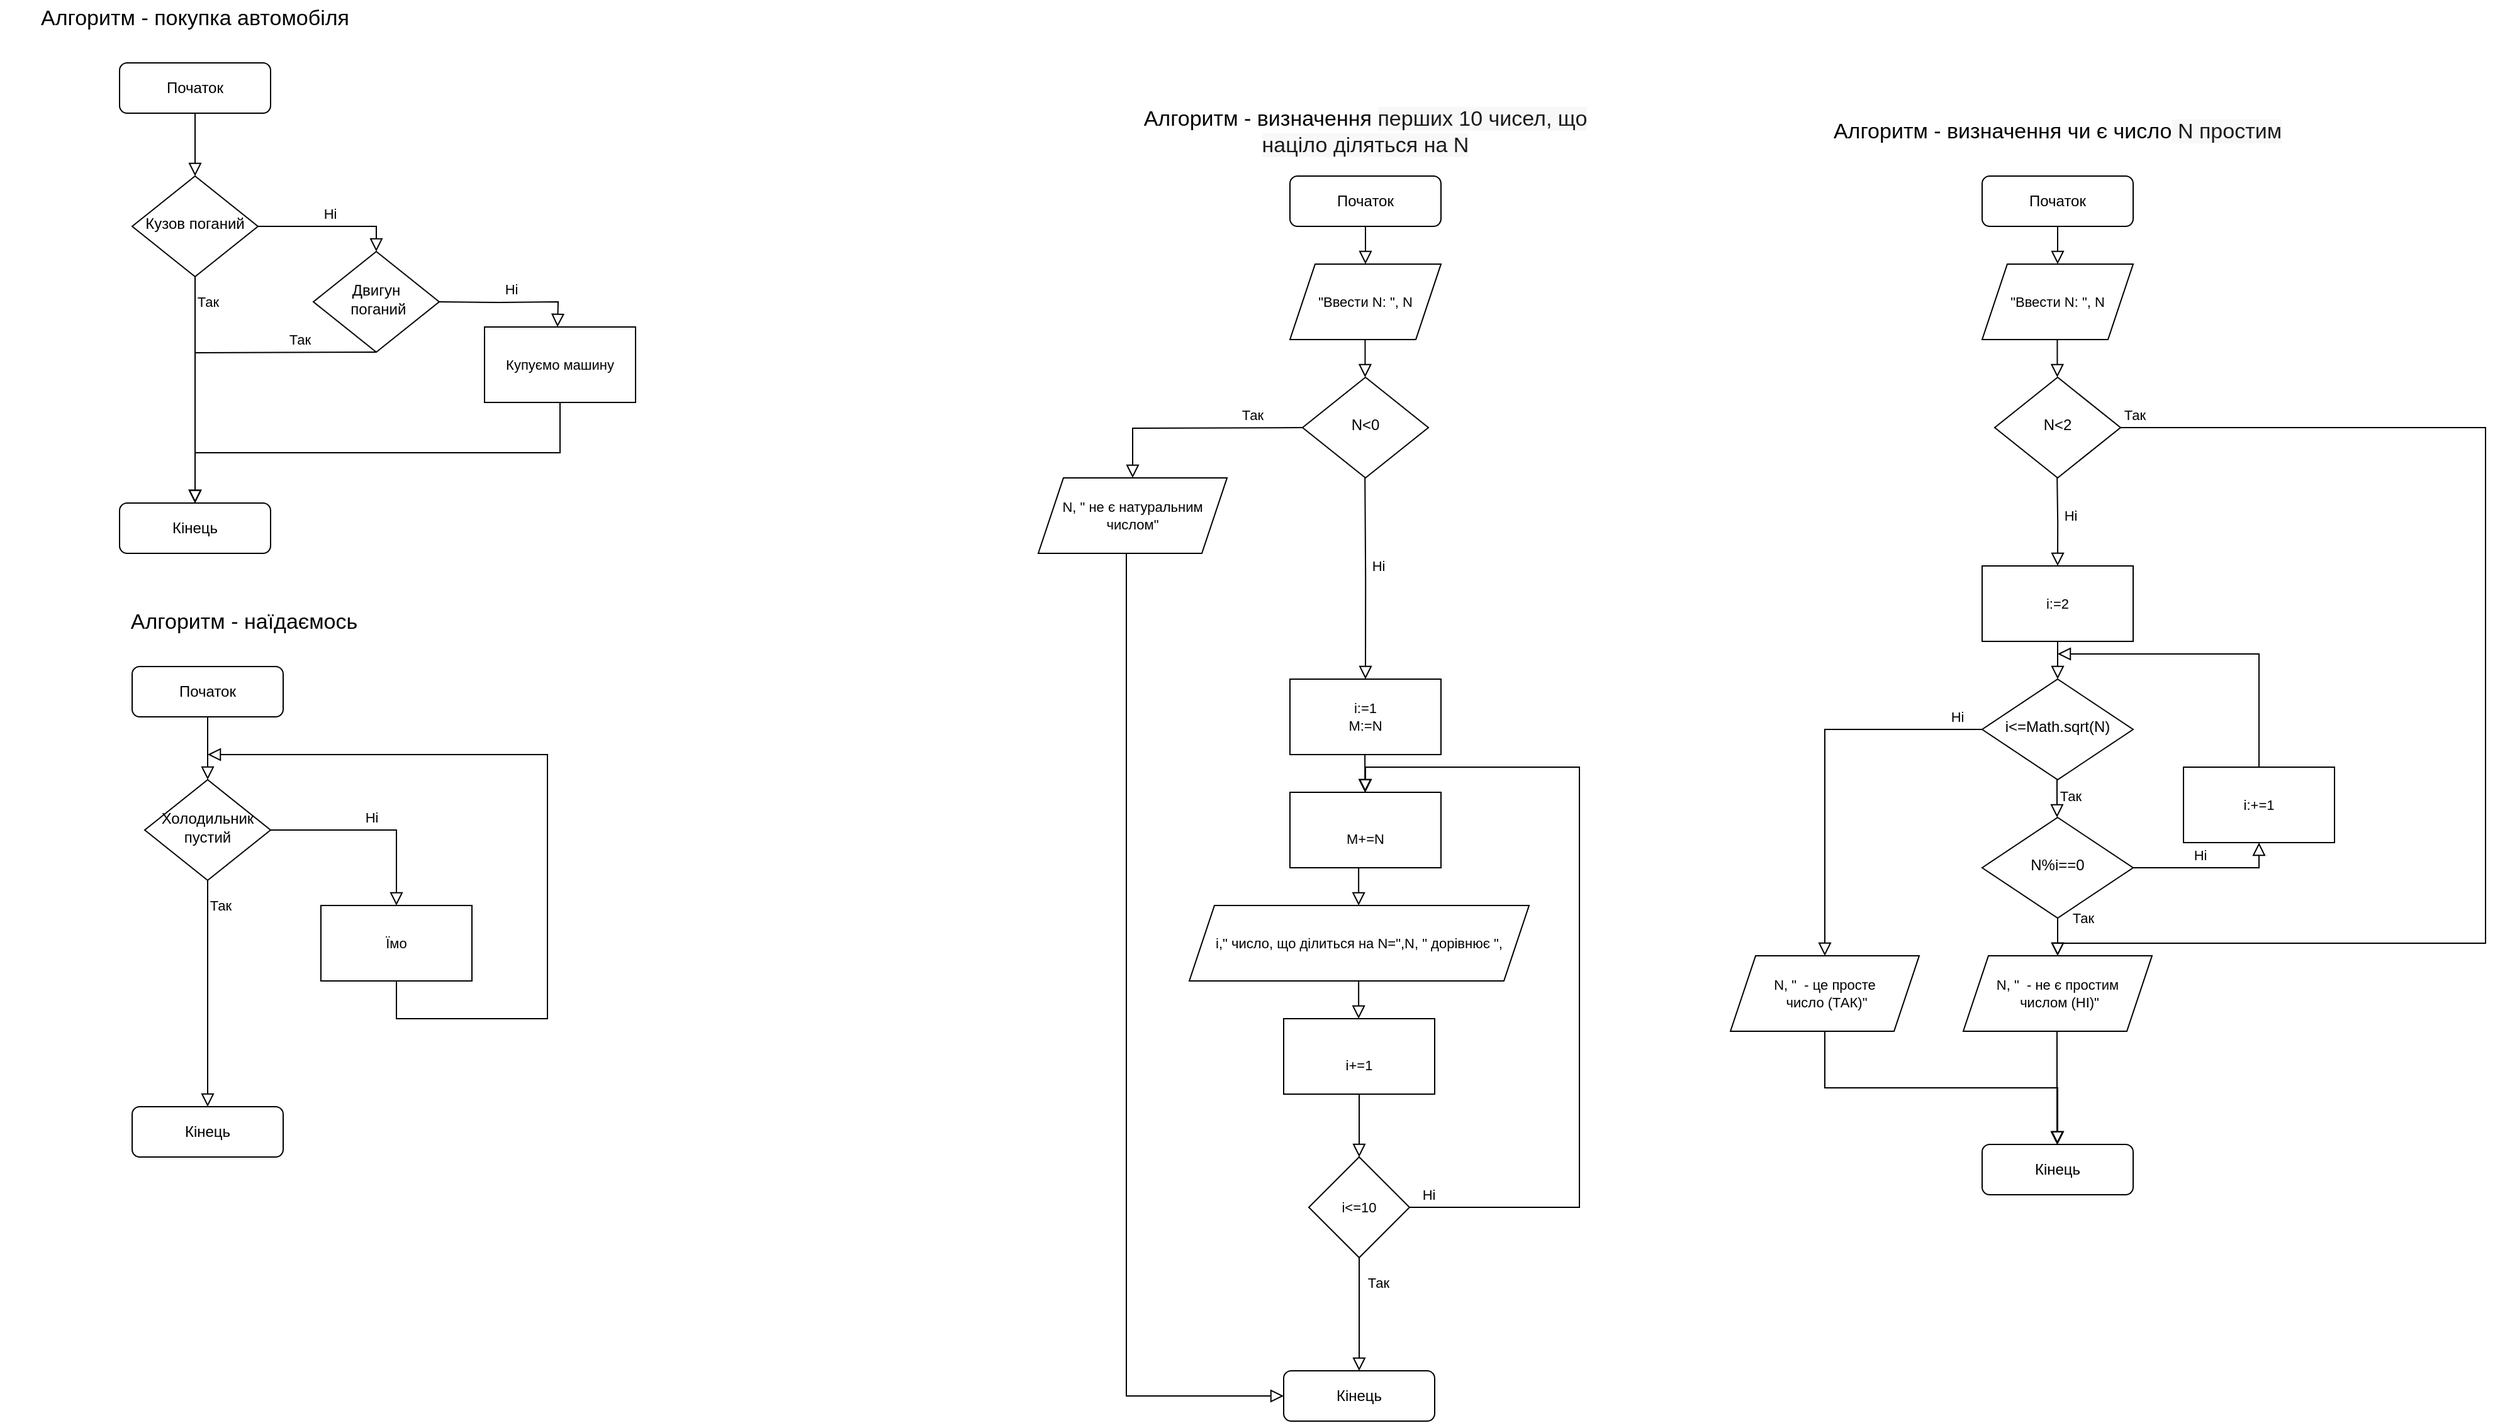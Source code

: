 <mxfile version="19.0.2" type="github">
  <diagram id="C5RBs43oDa-KdzZeNtuy" name="Page-1">
    <mxGraphModel dx="353" dy="425" grid="1" gridSize="10" guides="1" tooltips="1" connect="1" arrows="1" fold="1" page="1" pageScale="1" pageWidth="827" pageHeight="1169" math="0" shadow="0">
      <root>
        <mxCell id="WIyWlLk6GJQsqaUBKTNV-0" />
        <mxCell id="WIyWlLk6GJQsqaUBKTNV-1" parent="WIyWlLk6GJQsqaUBKTNV-0" />
        <mxCell id="WIyWlLk6GJQsqaUBKTNV-2" value="" style="rounded=0;html=1;jettySize=auto;orthogonalLoop=1;fontSize=11;endArrow=block;endFill=0;endSize=8;strokeWidth=1;shadow=0;labelBackgroundColor=none;edgeStyle=orthogonalEdgeStyle;" parent="WIyWlLk6GJQsqaUBKTNV-1" source="WIyWlLk6GJQsqaUBKTNV-3" target="WIyWlLk6GJQsqaUBKTNV-6" edge="1">
          <mxGeometry relative="1" as="geometry" />
        </mxCell>
        <mxCell id="WIyWlLk6GJQsqaUBKTNV-3" value="Початок" style="rounded=1;whiteSpace=wrap;html=1;fontSize=12;glass=0;strokeWidth=1;shadow=0;" parent="WIyWlLk6GJQsqaUBKTNV-1" vertex="1">
          <mxGeometry x="160" y="80" width="120" height="40" as="geometry" />
        </mxCell>
        <mxCell id="WIyWlLk6GJQsqaUBKTNV-4" value="Так" style="rounded=0;html=1;jettySize=auto;orthogonalLoop=1;fontSize=11;endArrow=block;endFill=0;endSize=8;strokeWidth=1;shadow=0;labelBackgroundColor=none;edgeStyle=orthogonalEdgeStyle;strokeColor=default;entryX=0.5;entryY=0;entryDx=0;entryDy=0;" parent="WIyWlLk6GJQsqaUBKTNV-1" source="WIyWlLk6GJQsqaUBKTNV-6" target="WIyWlLk6GJQsqaUBKTNV-11" edge="1">
          <mxGeometry x="-0.778" y="10" relative="1" as="geometry">
            <mxPoint as="offset" />
            <mxPoint x="220" y="290" as="targetPoint" />
          </mxGeometry>
        </mxCell>
        <mxCell id="WIyWlLk6GJQsqaUBKTNV-5" value="Ні" style="edgeStyle=orthogonalEdgeStyle;rounded=0;html=1;jettySize=auto;orthogonalLoop=1;fontSize=11;endArrow=block;endFill=0;endSize=8;strokeWidth=1;shadow=0;labelBackgroundColor=none;entryX=0.5;entryY=0;entryDx=0;entryDy=0;" parent="WIyWlLk6GJQsqaUBKTNV-1" source="WIyWlLk6GJQsqaUBKTNV-6" target="O3ez8ACmCF9AVov3qOMw-7" edge="1">
          <mxGeometry y="10" relative="1" as="geometry">
            <mxPoint as="offset" />
            <mxPoint x="320" y="210" as="targetPoint" />
          </mxGeometry>
        </mxCell>
        <mxCell id="WIyWlLk6GJQsqaUBKTNV-6" value="Кузов поганий" style="rhombus;whiteSpace=wrap;html=1;shadow=0;fontFamily=Helvetica;fontSize=12;align=center;strokeWidth=1;spacing=6;spacingTop=-4;" parent="WIyWlLk6GJQsqaUBKTNV-1" vertex="1">
          <mxGeometry x="170" y="170" width="100" height="80" as="geometry" />
        </mxCell>
        <mxCell id="WIyWlLk6GJQsqaUBKTNV-11" value="Кінець" style="rounded=1;whiteSpace=wrap;html=1;fontSize=12;glass=0;strokeWidth=1;shadow=0;" parent="WIyWlLk6GJQsqaUBKTNV-1" vertex="1">
          <mxGeometry x="160" y="430" width="120" height="40" as="geometry" />
        </mxCell>
        <mxCell id="O3ez8ACmCF9AVov3qOMw-2" value="Алгоритм - покупка автомобіля" style="text;html=1;strokeColor=none;fillColor=none;align=center;verticalAlign=middle;whiteSpace=wrap;rounded=0;fontSize=17;" vertex="1" parent="WIyWlLk6GJQsqaUBKTNV-1">
          <mxGeometry x="65" y="30" width="310" height="30" as="geometry" />
        </mxCell>
        <mxCell id="O3ez8ACmCF9AVov3qOMw-7" value="Двигун&lt;br&gt;&amp;nbsp;поганий" style="rhombus;whiteSpace=wrap;html=1;shadow=0;fontFamily=Helvetica;fontSize=12;align=center;strokeWidth=1;spacing=6;spacingTop=-4;" vertex="1" parent="WIyWlLk6GJQsqaUBKTNV-1">
          <mxGeometry x="314" y="230" width="100" height="80" as="geometry" />
        </mxCell>
        <mxCell id="O3ez8ACmCF9AVov3qOMw-9" value="Так" style="rounded=0;html=1;jettySize=auto;orthogonalLoop=1;fontSize=11;endArrow=block;endFill=0;endSize=8;strokeWidth=1;shadow=0;labelBackgroundColor=none;edgeStyle=orthogonalEdgeStyle;strokeColor=default;" edge="1" parent="WIyWlLk6GJQsqaUBKTNV-1" target="WIyWlLk6GJQsqaUBKTNV-11">
          <mxGeometry x="-0.533" y="-10" relative="1" as="geometry">
            <mxPoint x="1" as="offset" />
            <mxPoint x="363.5" y="310" as="sourcePoint" />
            <mxPoint x="220" y="310" as="targetPoint" />
          </mxGeometry>
        </mxCell>
        <mxCell id="O3ez8ACmCF9AVov3qOMw-10" value="Ні" style="edgeStyle=orthogonalEdgeStyle;rounded=0;html=1;jettySize=auto;orthogonalLoop=1;fontSize=11;endArrow=block;endFill=0;endSize=8;strokeWidth=1;shadow=0;labelBackgroundColor=none;entryX=0.5;entryY=0;entryDx=0;entryDy=0;" edge="1" parent="WIyWlLk6GJQsqaUBKTNV-1">
          <mxGeometry y="10" relative="1" as="geometry">
            <mxPoint as="offset" />
            <mxPoint x="414" y="270" as="sourcePoint" />
            <mxPoint x="508" y="290" as="targetPoint" />
          </mxGeometry>
        </mxCell>
        <mxCell id="O3ez8ACmCF9AVov3qOMw-12" value="Купуємо машину" style="rounded=0;whiteSpace=wrap;html=1;fontFamily=Helvetica;fontSize=11;" vertex="1" parent="WIyWlLk6GJQsqaUBKTNV-1">
          <mxGeometry x="450" y="290" width="120" height="60" as="geometry" />
        </mxCell>
        <mxCell id="O3ez8ACmCF9AVov3qOMw-14" value="" style="rounded=0;html=1;jettySize=auto;orthogonalLoop=1;fontSize=11;endArrow=block;endFill=0;endSize=8;strokeWidth=1;shadow=0;labelBackgroundColor=none;edgeStyle=orthogonalEdgeStyle;exitX=0.5;exitY=1;exitDx=0;exitDy=0;entryX=0.5;entryY=0;entryDx=0;entryDy=0;" edge="1" parent="WIyWlLk6GJQsqaUBKTNV-1" source="O3ez8ACmCF9AVov3qOMw-12" target="WIyWlLk6GJQsqaUBKTNV-11">
          <mxGeometry relative="1" as="geometry">
            <mxPoint x="569.5" y="380" as="sourcePoint" />
            <mxPoint x="280" y="400" as="targetPoint" />
          </mxGeometry>
        </mxCell>
        <mxCell id="O3ez8ACmCF9AVov3qOMw-16" value="Алгоритм - наїдаємось" style="text;html=1;strokeColor=none;fillColor=none;align=center;verticalAlign=middle;whiteSpace=wrap;rounded=0;fontSize=17;" vertex="1" parent="WIyWlLk6GJQsqaUBKTNV-1">
          <mxGeometry x="104" y="510" width="310" height="30" as="geometry" />
        </mxCell>
        <mxCell id="O3ez8ACmCF9AVov3qOMw-17" value="" style="rounded=0;html=1;jettySize=auto;orthogonalLoop=1;fontSize=11;endArrow=block;endFill=0;endSize=8;strokeWidth=1;shadow=0;labelBackgroundColor=none;edgeStyle=orthogonalEdgeStyle;" edge="1" parent="WIyWlLk6GJQsqaUBKTNV-1" source="O3ez8ACmCF9AVov3qOMw-18" target="O3ez8ACmCF9AVov3qOMw-21">
          <mxGeometry relative="1" as="geometry" />
        </mxCell>
        <mxCell id="O3ez8ACmCF9AVov3qOMw-18" value="Початок" style="rounded=1;whiteSpace=wrap;html=1;fontSize=12;glass=0;strokeWidth=1;shadow=0;" vertex="1" parent="WIyWlLk6GJQsqaUBKTNV-1">
          <mxGeometry x="170" y="560" width="120" height="40" as="geometry" />
        </mxCell>
        <mxCell id="O3ez8ACmCF9AVov3qOMw-19" value="Так" style="rounded=0;html=1;jettySize=auto;orthogonalLoop=1;fontSize=11;endArrow=block;endFill=0;endSize=8;strokeWidth=1;shadow=0;labelBackgroundColor=none;edgeStyle=orthogonalEdgeStyle;strokeColor=default;entryX=0.5;entryY=0;entryDx=0;entryDy=0;" edge="1" parent="WIyWlLk6GJQsqaUBKTNV-1" source="O3ez8ACmCF9AVov3qOMw-21" target="O3ez8ACmCF9AVov3qOMw-22">
          <mxGeometry x="-0.778" y="10" relative="1" as="geometry">
            <mxPoint as="offset" />
            <mxPoint x="230" y="770" as="targetPoint" />
          </mxGeometry>
        </mxCell>
        <mxCell id="O3ez8ACmCF9AVov3qOMw-20" value="Ні" style="edgeStyle=orthogonalEdgeStyle;rounded=0;html=1;jettySize=auto;orthogonalLoop=1;fontSize=11;endArrow=block;endFill=0;endSize=8;strokeWidth=1;shadow=0;labelBackgroundColor=none;entryX=0.5;entryY=0;entryDx=0;entryDy=0;" edge="1" parent="WIyWlLk6GJQsqaUBKTNV-1" source="O3ez8ACmCF9AVov3qOMw-21" target="O3ez8ACmCF9AVov3qOMw-26">
          <mxGeometry y="10" relative="1" as="geometry">
            <mxPoint as="offset" />
            <mxPoint x="374.0" y="710" as="targetPoint" />
          </mxGeometry>
        </mxCell>
        <mxCell id="O3ez8ACmCF9AVov3qOMw-21" value="Холодильник пустий" style="rhombus;whiteSpace=wrap;html=1;shadow=0;fontFamily=Helvetica;fontSize=12;align=center;strokeWidth=1;spacing=6;spacingTop=-4;" vertex="1" parent="WIyWlLk6GJQsqaUBKTNV-1">
          <mxGeometry x="180" y="650" width="100" height="80" as="geometry" />
        </mxCell>
        <mxCell id="O3ez8ACmCF9AVov3qOMw-22" value="Кінець" style="rounded=1;whiteSpace=wrap;html=1;fontSize=12;glass=0;strokeWidth=1;shadow=0;" vertex="1" parent="WIyWlLk6GJQsqaUBKTNV-1">
          <mxGeometry x="170" y="910" width="120" height="40" as="geometry" />
        </mxCell>
        <mxCell id="O3ez8ACmCF9AVov3qOMw-26" value="Їмо" style="rounded=0;whiteSpace=wrap;html=1;fontFamily=Helvetica;fontSize=11;" vertex="1" parent="WIyWlLk6GJQsqaUBKTNV-1">
          <mxGeometry x="320" y="750" width="120" height="60" as="geometry" />
        </mxCell>
        <mxCell id="O3ez8ACmCF9AVov3qOMw-28" value="" style="rounded=0;html=1;jettySize=auto;orthogonalLoop=1;fontSize=11;endArrow=block;endFill=0;endSize=8;strokeWidth=1;shadow=0;labelBackgroundColor=none;edgeStyle=orthogonalEdgeStyle;exitX=0.5;exitY=1;exitDx=0;exitDy=0;" edge="1" parent="WIyWlLk6GJQsqaUBKTNV-1" source="O3ez8ACmCF9AVov3qOMw-26">
          <mxGeometry relative="1" as="geometry">
            <mxPoint x="379.29" y="820" as="sourcePoint" />
            <mxPoint x="230" y="630" as="targetPoint" />
            <Array as="points">
              <mxPoint x="380" y="840" />
              <mxPoint x="500" y="840" />
              <mxPoint x="500" y="630" />
            </Array>
          </mxGeometry>
        </mxCell>
        <mxCell id="O3ez8ACmCF9AVov3qOMw-30" value="Початок" style="rounded=1;whiteSpace=wrap;html=1;fontSize=12;glass=0;strokeWidth=1;shadow=0;" vertex="1" parent="WIyWlLk6GJQsqaUBKTNV-1">
          <mxGeometry x="1090" y="170" width="120" height="40" as="geometry" />
        </mxCell>
        <mxCell id="O3ez8ACmCF9AVov3qOMw-31" value="Алгоритм - визначення&amp;nbsp;&lt;span style=&quot;color: rgb(29, 28, 29); font-size: 17px; font-variant-ligatures: common-ligatures; text-align: left; background-color: rgb(248, 248, 248);&quot;&gt;перших 10 чисел, що націло діляться на N&lt;/span&gt;" style="text;html=1;strokeColor=none;fillColor=none;align=center;verticalAlign=middle;whiteSpace=wrap;rounded=0;fontSize=17;fontFamily=Helvetica;" vertex="1" parent="WIyWlLk6GJQsqaUBKTNV-1">
          <mxGeometry x="950" y="120" width="400" height="30" as="geometry" />
        </mxCell>
        <mxCell id="O3ez8ACmCF9AVov3qOMw-32" value="&quot;Ввести N: &quot;, N" style="shape=parallelogram;perimeter=parallelogramPerimeter;whiteSpace=wrap;html=1;fixedSize=1;fontFamily=Helvetica;fontSize=11;" vertex="1" parent="WIyWlLk6GJQsqaUBKTNV-1">
          <mxGeometry x="1090" y="240" width="120" height="60" as="geometry" />
        </mxCell>
        <mxCell id="O3ez8ACmCF9AVov3qOMw-33" value="N&amp;lt;0" style="rhombus;whiteSpace=wrap;html=1;shadow=0;fontFamily=Helvetica;fontSize=12;align=center;strokeWidth=1;spacing=6;spacingTop=-4;" vertex="1" parent="WIyWlLk6GJQsqaUBKTNV-1">
          <mxGeometry x="1100" y="330" width="100" height="80" as="geometry" />
        </mxCell>
        <mxCell id="O3ez8ACmCF9AVov3qOMw-34" value="Так" style="rounded=0;html=1;jettySize=auto;orthogonalLoop=1;fontSize=11;endArrow=block;endFill=0;endSize=8;strokeWidth=1;shadow=0;labelBackgroundColor=none;edgeStyle=orthogonalEdgeStyle;strokeColor=default;entryX=0.5;entryY=0;entryDx=0;entryDy=0;" edge="1" parent="WIyWlLk6GJQsqaUBKTNV-1" target="O3ez8ACmCF9AVov3qOMw-35">
          <mxGeometry x="-0.533" y="-10" relative="1" as="geometry">
            <mxPoint x="1" as="offset" />
            <mxPoint x="1100" y="370" as="sourcePoint" />
            <mxPoint x="957" y="490" as="targetPoint" />
          </mxGeometry>
        </mxCell>
        <mxCell id="O3ez8ACmCF9AVov3qOMw-35" value="N, &quot; не є натуральним числом&quot;" style="shape=parallelogram;perimeter=parallelogramPerimeter;whiteSpace=wrap;html=1;fixedSize=1;fontFamily=Helvetica;fontSize=11;" vertex="1" parent="WIyWlLk6GJQsqaUBKTNV-1">
          <mxGeometry x="890" y="410" width="150" height="60" as="geometry" />
        </mxCell>
        <mxCell id="O3ez8ACmCF9AVov3qOMw-43" value="" style="rounded=0;html=1;jettySize=auto;orthogonalLoop=1;fontSize=11;endArrow=block;endFill=0;endSize=8;strokeWidth=1;shadow=0;labelBackgroundColor=none;edgeStyle=orthogonalEdgeStyle;exitX=0.5;exitY=1;exitDx=0;exitDy=0;" edge="1" parent="WIyWlLk6GJQsqaUBKTNV-1" source="O3ez8ACmCF9AVov3qOMw-30" target="O3ez8ACmCF9AVov3qOMw-32">
          <mxGeometry relative="1" as="geometry">
            <mxPoint x="1149.72" y="220" as="sourcePoint" />
            <mxPoint x="1149.72" y="270" as="targetPoint" />
            <Array as="points" />
          </mxGeometry>
        </mxCell>
        <mxCell id="O3ez8ACmCF9AVov3qOMw-44" value="" style="rounded=0;html=1;jettySize=auto;orthogonalLoop=1;fontSize=11;endArrow=block;endFill=0;endSize=8;strokeWidth=1;shadow=0;labelBackgroundColor=none;edgeStyle=orthogonalEdgeStyle;exitX=0.5;exitY=1;exitDx=0;exitDy=0;" edge="1" parent="WIyWlLk6GJQsqaUBKTNV-1">
          <mxGeometry relative="1" as="geometry">
            <mxPoint x="1149.72" y="300" as="sourcePoint" />
            <mxPoint x="1149.72" y="330" as="targetPoint" />
            <Array as="points" />
          </mxGeometry>
        </mxCell>
        <mxCell id="O3ez8ACmCF9AVov3qOMw-45" value="Ні" style="edgeStyle=orthogonalEdgeStyle;rounded=0;html=1;jettySize=auto;orthogonalLoop=1;fontSize=11;endArrow=block;endFill=0;endSize=8;strokeWidth=1;shadow=0;labelBackgroundColor=none;entryX=0.5;entryY=0;entryDx=0;entryDy=0;" edge="1" parent="WIyWlLk6GJQsqaUBKTNV-1" target="O3ez8ACmCF9AVov3qOMw-46">
          <mxGeometry x="-0.127" y="10" relative="1" as="geometry">
            <mxPoint as="offset" />
            <mxPoint x="1149.6" y="410" as="sourcePoint" />
            <mxPoint x="1149.62" y="572.933" as="targetPoint" />
          </mxGeometry>
        </mxCell>
        <mxCell id="O3ez8ACmCF9AVov3qOMw-46" value="i:=1&lt;br&gt;M:=N" style="rounded=0;whiteSpace=wrap;html=1;fontFamily=Helvetica;fontSize=11;" vertex="1" parent="WIyWlLk6GJQsqaUBKTNV-1">
          <mxGeometry x="1090" y="570" width="120" height="60" as="geometry" />
        </mxCell>
        <mxCell id="O3ez8ACmCF9AVov3qOMw-47" value="i&amp;lt;=10" style="rhombus;whiteSpace=wrap;html=1;fontFamily=Helvetica;fontSize=11;" vertex="1" parent="WIyWlLk6GJQsqaUBKTNV-1">
          <mxGeometry x="1105" y="950" width="80" height="80" as="geometry" />
        </mxCell>
        <mxCell id="O3ez8ACmCF9AVov3qOMw-48" value="&lt;br&gt;M+=N" style="rounded=0;whiteSpace=wrap;html=1;fontFamily=Helvetica;fontSize=11;" vertex="1" parent="WIyWlLk6GJQsqaUBKTNV-1">
          <mxGeometry x="1090" y="660" width="120" height="60" as="geometry" />
        </mxCell>
        <mxCell id="O3ez8ACmCF9AVov3qOMw-49" value="i,&quot; число, що ділиться на N=&quot;,N, &quot; дорівнює &quot;," style="shape=parallelogram;perimeter=parallelogramPerimeter;whiteSpace=wrap;html=1;fixedSize=1;fontFamily=Helvetica;fontSize=11;" vertex="1" parent="WIyWlLk6GJQsqaUBKTNV-1">
          <mxGeometry x="1010" y="750" width="270" height="60" as="geometry" />
        </mxCell>
        <mxCell id="O3ez8ACmCF9AVov3qOMw-51" value="&lt;br&gt;i+=1" style="rounded=0;whiteSpace=wrap;html=1;fontFamily=Helvetica;fontSize=11;" vertex="1" parent="WIyWlLk6GJQsqaUBKTNV-1">
          <mxGeometry x="1085" y="840" width="120" height="60" as="geometry" />
        </mxCell>
        <mxCell id="O3ez8ACmCF9AVov3qOMw-53" value="Так" style="edgeStyle=orthogonalEdgeStyle;rounded=0;html=1;jettySize=auto;orthogonalLoop=1;fontSize=11;endArrow=block;endFill=0;endSize=8;strokeWidth=1;shadow=0;labelBackgroundColor=none;exitX=0.5;exitY=1;exitDx=0;exitDy=0;" edge="1" parent="WIyWlLk6GJQsqaUBKTNV-1" source="O3ez8ACmCF9AVov3qOMw-47">
          <mxGeometry x="-0.556" y="15" relative="1" as="geometry">
            <mxPoint as="offset" />
            <mxPoint x="1079.97" y="970" as="sourcePoint" />
            <mxPoint x="1145" y="1120" as="targetPoint" />
            <Array as="points">
              <mxPoint x="1145" y="1120" />
            </Array>
          </mxGeometry>
        </mxCell>
        <mxCell id="O3ez8ACmCF9AVov3qOMw-54" value="Ні" style="edgeStyle=orthogonalEdgeStyle;rounded=0;html=1;jettySize=auto;orthogonalLoop=1;fontSize=11;endArrow=block;endFill=0;endSize=8;strokeWidth=1;shadow=0;labelBackgroundColor=none;entryX=0.5;entryY=0;entryDx=0;entryDy=0;" edge="1" parent="WIyWlLk6GJQsqaUBKTNV-1" target="O3ez8ACmCF9AVov3qOMw-48">
          <mxGeometry x="-0.956" y="10" relative="1" as="geometry">
            <mxPoint as="offset" />
            <mxPoint x="1185.0" y="990" as="sourcePoint" />
            <mxPoint x="1370" y="650" as="targetPoint" />
            <Array as="points">
              <mxPoint x="1320" y="990" />
              <mxPoint x="1320" y="640" />
              <mxPoint x="1150" y="640" />
            </Array>
          </mxGeometry>
        </mxCell>
        <mxCell id="O3ez8ACmCF9AVov3qOMw-55" value="" style="rounded=0;html=1;jettySize=auto;orthogonalLoop=1;fontSize=11;endArrow=block;endFill=0;endSize=8;strokeWidth=1;shadow=0;labelBackgroundColor=none;edgeStyle=orthogonalEdgeStyle;exitX=0.5;exitY=1;exitDx=0;exitDy=0;" edge="1" parent="WIyWlLk6GJQsqaUBKTNV-1">
          <mxGeometry relative="1" as="geometry">
            <mxPoint x="1149.57" y="630" as="sourcePoint" />
            <mxPoint x="1149.57" y="660" as="targetPoint" />
            <Array as="points" />
          </mxGeometry>
        </mxCell>
        <mxCell id="O3ez8ACmCF9AVov3qOMw-56" value="" style="rounded=0;html=1;jettySize=auto;orthogonalLoop=1;fontSize=11;endArrow=block;endFill=0;endSize=8;strokeWidth=1;shadow=0;labelBackgroundColor=none;edgeStyle=orthogonalEdgeStyle;exitX=0.5;exitY=1;exitDx=0;exitDy=0;" edge="1" parent="WIyWlLk6GJQsqaUBKTNV-1">
          <mxGeometry relative="1" as="geometry">
            <mxPoint x="1144.57" y="720" as="sourcePoint" />
            <mxPoint x="1144.57" y="750" as="targetPoint" />
            <Array as="points" />
          </mxGeometry>
        </mxCell>
        <mxCell id="O3ez8ACmCF9AVov3qOMw-58" value="" style="rounded=0;html=1;jettySize=auto;orthogonalLoop=1;fontSize=11;endArrow=block;endFill=0;endSize=8;strokeWidth=1;shadow=0;labelBackgroundColor=none;edgeStyle=orthogonalEdgeStyle;exitX=0.5;exitY=1;exitDx=0;exitDy=0;" edge="1" parent="WIyWlLk6GJQsqaUBKTNV-1">
          <mxGeometry relative="1" as="geometry">
            <mxPoint x="1144.57" y="810" as="sourcePoint" />
            <mxPoint x="1144.57" y="840" as="targetPoint" />
            <Array as="points" />
          </mxGeometry>
        </mxCell>
        <mxCell id="O3ez8ACmCF9AVov3qOMw-61" value="" style="rounded=0;html=1;jettySize=auto;orthogonalLoop=1;fontSize=11;endArrow=block;endFill=0;endSize=8;strokeWidth=1;shadow=0;labelBackgroundColor=none;edgeStyle=orthogonalEdgeStyle;exitX=0.5;exitY=1;exitDx=0;exitDy=0;entryX=0.5;entryY=0;entryDx=0;entryDy=0;" edge="1" parent="WIyWlLk6GJQsqaUBKTNV-1" source="O3ez8ACmCF9AVov3qOMw-51" target="O3ez8ACmCF9AVov3qOMw-47">
          <mxGeometry relative="1" as="geometry">
            <mxPoint x="1149.57" y="900" as="sourcePoint" />
            <mxPoint x="1149.57" y="930" as="targetPoint" />
            <Array as="points" />
          </mxGeometry>
        </mxCell>
        <mxCell id="O3ez8ACmCF9AVov3qOMw-62" value="Кінець" style="rounded=1;whiteSpace=wrap;html=1;fontSize=12;glass=0;strokeWidth=1;shadow=0;" vertex="1" parent="WIyWlLk6GJQsqaUBKTNV-1">
          <mxGeometry x="1085" y="1120" width="120" height="40" as="geometry" />
        </mxCell>
        <mxCell id="O3ez8ACmCF9AVov3qOMw-64" value="" style="rounded=0;html=1;jettySize=auto;orthogonalLoop=1;fontSize=11;endArrow=block;endFill=0;endSize=8;strokeWidth=1;shadow=0;labelBackgroundColor=none;edgeStyle=orthogonalEdgeStyle;exitX=0.5;exitY=1;exitDx=0;exitDy=0;entryX=0;entryY=0.5;entryDx=0;entryDy=0;" edge="1" parent="WIyWlLk6GJQsqaUBKTNV-1" target="O3ez8ACmCF9AVov3qOMw-62">
          <mxGeometry relative="1" as="geometry">
            <mxPoint x="964.47" y="470" as="sourcePoint" />
            <mxPoint x="964.47" y="500" as="targetPoint" />
            <Array as="points">
              <mxPoint x="960" y="470" />
              <mxPoint x="960" y="1140" />
            </Array>
          </mxGeometry>
        </mxCell>
        <mxCell id="O3ez8ACmCF9AVov3qOMw-65" value="Початок" style="rounded=1;whiteSpace=wrap;html=1;fontSize=12;glass=0;strokeWidth=1;shadow=0;" vertex="1" parent="WIyWlLk6GJQsqaUBKTNV-1">
          <mxGeometry x="1640" y="170" width="120" height="40" as="geometry" />
        </mxCell>
        <mxCell id="O3ez8ACmCF9AVov3qOMw-66" value="Алгоритм - визначення чи є число&lt;span style=&quot;color: rgb(29, 28, 29); font-size: 17px; font-variant-ligatures: common-ligatures; text-align: left; background-color: rgb(248, 248, 248);&quot;&gt;&amp;nbsp;N простим&lt;/span&gt;" style="text;html=1;strokeColor=none;fillColor=none;align=center;verticalAlign=middle;whiteSpace=wrap;rounded=0;fontSize=17;fontFamily=Helvetica;" vertex="1" parent="WIyWlLk6GJQsqaUBKTNV-1">
          <mxGeometry x="1500" y="120" width="400" height="30" as="geometry" />
        </mxCell>
        <mxCell id="O3ez8ACmCF9AVov3qOMw-67" value="&quot;Ввести N: &quot;, N" style="shape=parallelogram;perimeter=parallelogramPerimeter;whiteSpace=wrap;html=1;fixedSize=1;fontFamily=Helvetica;fontSize=11;" vertex="1" parent="WIyWlLk6GJQsqaUBKTNV-1">
          <mxGeometry x="1640" y="240" width="120" height="60" as="geometry" />
        </mxCell>
        <mxCell id="O3ez8ACmCF9AVov3qOMw-68" value="N&amp;lt;2" style="rhombus;whiteSpace=wrap;html=1;shadow=0;fontFamily=Helvetica;fontSize=12;align=center;strokeWidth=1;spacing=6;spacingTop=-4;" vertex="1" parent="WIyWlLk6GJQsqaUBKTNV-1">
          <mxGeometry x="1650" y="330" width="100" height="80" as="geometry" />
        </mxCell>
        <mxCell id="O3ez8ACmCF9AVov3qOMw-71" value="" style="rounded=0;html=1;jettySize=auto;orthogonalLoop=1;fontSize=11;endArrow=block;endFill=0;endSize=8;strokeWidth=1;shadow=0;labelBackgroundColor=none;edgeStyle=orthogonalEdgeStyle;exitX=0.5;exitY=1;exitDx=0;exitDy=0;" edge="1" parent="WIyWlLk6GJQsqaUBKTNV-1" source="O3ez8ACmCF9AVov3qOMw-65" target="O3ez8ACmCF9AVov3qOMw-67">
          <mxGeometry relative="1" as="geometry">
            <mxPoint x="1699.72" y="220" as="sourcePoint" />
            <mxPoint x="1699.72" y="270" as="targetPoint" />
            <Array as="points" />
          </mxGeometry>
        </mxCell>
        <mxCell id="O3ez8ACmCF9AVov3qOMw-72" value="" style="rounded=0;html=1;jettySize=auto;orthogonalLoop=1;fontSize=11;endArrow=block;endFill=0;endSize=8;strokeWidth=1;shadow=0;labelBackgroundColor=none;edgeStyle=orthogonalEdgeStyle;exitX=0.5;exitY=1;exitDx=0;exitDy=0;" edge="1" parent="WIyWlLk6GJQsqaUBKTNV-1">
          <mxGeometry relative="1" as="geometry">
            <mxPoint x="1699.72" y="300" as="sourcePoint" />
            <mxPoint x="1699.72" y="330" as="targetPoint" />
            <Array as="points" />
          </mxGeometry>
        </mxCell>
        <mxCell id="O3ez8ACmCF9AVov3qOMw-73" value="Ні" style="edgeStyle=orthogonalEdgeStyle;rounded=0;html=1;jettySize=auto;orthogonalLoop=1;fontSize=11;endArrow=block;endFill=0;endSize=8;strokeWidth=1;shadow=0;labelBackgroundColor=none;entryX=0.5;entryY=0;entryDx=0;entryDy=0;" edge="1" parent="WIyWlLk6GJQsqaUBKTNV-1" target="O3ez8ACmCF9AVov3qOMw-74">
          <mxGeometry x="-0.127" y="10" relative="1" as="geometry">
            <mxPoint as="offset" />
            <mxPoint x="1699.6" y="410" as="sourcePoint" />
            <mxPoint x="1699.62" y="572.933" as="targetPoint" />
          </mxGeometry>
        </mxCell>
        <mxCell id="O3ez8ACmCF9AVov3qOMw-74" value="i:=2" style="rounded=0;whiteSpace=wrap;html=1;fontFamily=Helvetica;fontSize=11;" vertex="1" parent="WIyWlLk6GJQsqaUBKTNV-1">
          <mxGeometry x="1640" y="480" width="120" height="60" as="geometry" />
        </mxCell>
        <mxCell id="O3ez8ACmCF9AVov3qOMw-79" value="" style="edgeStyle=orthogonalEdgeStyle;rounded=0;html=1;jettySize=auto;orthogonalLoop=1;fontSize=11;endArrow=block;endFill=0;endSize=8;strokeWidth=1;shadow=0;labelBackgroundColor=none;exitX=0.5;exitY=1;exitDx=0;exitDy=0;" edge="1" parent="WIyWlLk6GJQsqaUBKTNV-1">
          <mxGeometry x="-0.556" y="15" relative="1" as="geometry">
            <mxPoint as="offset" />
            <mxPoint x="1699.5" y="850" as="sourcePoint" />
            <mxPoint x="1699.5" y="940" as="targetPoint" />
            <Array as="points">
              <mxPoint x="1699.5" y="940" />
            </Array>
          </mxGeometry>
        </mxCell>
        <mxCell id="O3ez8ACmCF9AVov3qOMw-85" value="Кінець" style="rounded=1;whiteSpace=wrap;html=1;fontSize=12;glass=0;strokeWidth=1;shadow=0;" vertex="1" parent="WIyWlLk6GJQsqaUBKTNV-1">
          <mxGeometry x="1640" y="940" width="120" height="40" as="geometry" />
        </mxCell>
        <mxCell id="O3ez8ACmCF9AVov3qOMw-88" value="i&amp;lt;=Math.sqrt(N)" style="rhombus;whiteSpace=wrap;html=1;shadow=0;fontFamily=Helvetica;fontSize=12;align=center;strokeWidth=1;spacing=6;spacingTop=-4;" vertex="1" parent="WIyWlLk6GJQsqaUBKTNV-1">
          <mxGeometry x="1640" y="570" width="120" height="80" as="geometry" />
        </mxCell>
        <mxCell id="O3ez8ACmCF9AVov3qOMw-89" value="N%i==0" style="rhombus;whiteSpace=wrap;html=1;shadow=0;fontFamily=Helvetica;fontSize=12;align=center;strokeWidth=1;spacing=6;spacingTop=-4;" vertex="1" parent="WIyWlLk6GJQsqaUBKTNV-1">
          <mxGeometry x="1640" y="680" width="120" height="80" as="geometry" />
        </mxCell>
        <mxCell id="O3ez8ACmCF9AVov3qOMw-90" value="i:+=1" style="rounded=0;whiteSpace=wrap;html=1;fontFamily=Helvetica;fontSize=11;" vertex="1" parent="WIyWlLk6GJQsqaUBKTNV-1">
          <mxGeometry x="1800" y="640" width="120" height="60" as="geometry" />
        </mxCell>
        <mxCell id="O3ez8ACmCF9AVov3qOMw-91" value="N, &quot;&amp;nbsp; - не є простим&lt;br&gt;&amp;nbsp;числом (НІ)&quot;" style="shape=parallelogram;perimeter=parallelogramPerimeter;whiteSpace=wrap;html=1;fixedSize=1;fontFamily=Helvetica;fontSize=11;" vertex="1" parent="WIyWlLk6GJQsqaUBKTNV-1">
          <mxGeometry x="1625" y="790" width="150" height="60" as="geometry" />
        </mxCell>
        <mxCell id="O3ez8ACmCF9AVov3qOMw-93" value="N, &quot;&amp;nbsp; - це просте&lt;br&gt;&amp;nbsp;число (ТАК)&quot;" style="shape=parallelogram;perimeter=parallelogramPerimeter;whiteSpace=wrap;html=1;fixedSize=1;fontFamily=Helvetica;fontSize=11;" vertex="1" parent="WIyWlLk6GJQsqaUBKTNV-1">
          <mxGeometry x="1440" y="790" width="150" height="60" as="geometry" />
        </mxCell>
        <mxCell id="O3ez8ACmCF9AVov3qOMw-94" value="" style="edgeStyle=orthogonalEdgeStyle;rounded=0;html=1;jettySize=auto;orthogonalLoop=1;fontSize=11;endArrow=block;endFill=0;endSize=8;strokeWidth=1;shadow=0;labelBackgroundColor=none;exitX=0.5;exitY=1;exitDx=0;exitDy=0;" edge="1" parent="WIyWlLk6GJQsqaUBKTNV-1" source="O3ez8ACmCF9AVov3qOMw-74">
          <mxGeometry x="-0.127" y="10" relative="1" as="geometry">
            <mxPoint as="offset" />
            <mxPoint x="1820" y="550" as="sourcePoint" />
            <mxPoint x="1700" y="570" as="targetPoint" />
          </mxGeometry>
        </mxCell>
        <mxCell id="O3ez8ACmCF9AVov3qOMw-97" value="Так" style="edgeStyle=orthogonalEdgeStyle;rounded=0;html=1;jettySize=auto;orthogonalLoop=1;fontSize=11;endArrow=block;endFill=0;endSize=8;strokeWidth=1;shadow=0;labelBackgroundColor=none;exitX=0.5;exitY=1;exitDx=0;exitDy=0;" edge="1" parent="WIyWlLk6GJQsqaUBKTNV-1">
          <mxGeometry x="-0.127" y="10" relative="1" as="geometry">
            <mxPoint as="offset" />
            <mxPoint x="1699.5" y="650" as="sourcePoint" />
            <mxPoint x="1699.5" y="680" as="targetPoint" />
          </mxGeometry>
        </mxCell>
        <mxCell id="O3ez8ACmCF9AVov3qOMw-98" value="Так" style="edgeStyle=orthogonalEdgeStyle;rounded=0;html=1;jettySize=auto;orthogonalLoop=1;fontSize=11;endArrow=block;endFill=0;endSize=8;strokeWidth=1;shadow=0;labelBackgroundColor=none;exitX=0.5;exitY=1;exitDx=0;exitDy=0;" edge="1" parent="WIyWlLk6GJQsqaUBKTNV-1" source="O3ez8ACmCF9AVov3qOMw-89">
          <mxGeometry x="-1" y="20" relative="1" as="geometry">
            <mxPoint as="offset" />
            <mxPoint x="1830" y="760" as="sourcePoint" />
            <mxPoint x="1700" y="790" as="targetPoint" />
          </mxGeometry>
        </mxCell>
        <mxCell id="O3ez8ACmCF9AVov3qOMw-99" value="Ні" style="edgeStyle=orthogonalEdgeStyle;rounded=0;html=1;jettySize=auto;orthogonalLoop=1;fontSize=11;endArrow=block;endFill=0;endSize=8;strokeWidth=1;shadow=0;labelBackgroundColor=none;entryX=0.5;entryY=1;entryDx=0;entryDy=0;exitX=1;exitY=0.5;exitDx=0;exitDy=0;" edge="1" parent="WIyWlLk6GJQsqaUBKTNV-1" source="O3ez8ACmCF9AVov3qOMw-89" target="O3ez8ACmCF9AVov3qOMw-90">
          <mxGeometry x="-0.127" y="10" relative="1" as="geometry">
            <mxPoint as="offset" />
            <mxPoint x="1930" y="740" as="sourcePoint" />
            <mxPoint x="1930.4" y="810" as="targetPoint" />
          </mxGeometry>
        </mxCell>
        <mxCell id="O3ez8ACmCF9AVov3qOMw-100" value="" style="edgeStyle=orthogonalEdgeStyle;rounded=0;html=1;jettySize=auto;orthogonalLoop=1;fontSize=11;endArrow=block;endFill=0;endSize=8;strokeWidth=1;shadow=0;labelBackgroundColor=none;exitX=0.5;exitY=0;exitDx=0;exitDy=0;" edge="1" parent="WIyWlLk6GJQsqaUBKTNV-1" source="O3ez8ACmCF9AVov3qOMw-90">
          <mxGeometry x="-0.127" y="10" relative="1" as="geometry">
            <mxPoint as="offset" />
            <mxPoint x="1980" y="545" as="sourcePoint" />
            <mxPoint x="1700" y="550" as="targetPoint" />
            <Array as="points">
              <mxPoint x="1860" y="550" />
            </Array>
          </mxGeometry>
        </mxCell>
        <mxCell id="O3ez8ACmCF9AVov3qOMw-102" value="Так" style="edgeStyle=orthogonalEdgeStyle;rounded=0;html=1;jettySize=auto;orthogonalLoop=1;fontSize=11;endArrow=block;endFill=0;endSize=8;strokeWidth=1;shadow=0;labelBackgroundColor=none;entryX=0.5;entryY=0;entryDx=0;entryDy=0;" edge="1" parent="WIyWlLk6GJQsqaUBKTNV-1" target="O3ez8ACmCF9AVov3qOMw-91">
          <mxGeometry x="-0.979" y="10" relative="1" as="geometry">
            <mxPoint as="offset" />
            <mxPoint x="1750" y="370" as="sourcePoint" />
            <mxPoint x="1420" y="791.333" as="targetPoint" />
            <Array as="points">
              <mxPoint x="2040" y="370" />
              <mxPoint x="2040" y="780" />
              <mxPoint x="1700" y="780" />
            </Array>
          </mxGeometry>
        </mxCell>
        <mxCell id="O3ez8ACmCF9AVov3qOMw-105" value="Ні" style="edgeStyle=orthogonalEdgeStyle;rounded=0;html=1;jettySize=auto;orthogonalLoop=1;fontSize=11;endArrow=block;endFill=0;endSize=8;strokeWidth=1;shadow=0;labelBackgroundColor=none;entryX=0.5;entryY=0;entryDx=0;entryDy=0;exitX=0;exitY=0.5;exitDx=0;exitDy=0;" edge="1" parent="WIyWlLk6GJQsqaUBKTNV-1" source="O3ez8ACmCF9AVov3qOMw-88" target="O3ez8ACmCF9AVov3qOMw-93">
          <mxGeometry x="-0.869" y="-10" relative="1" as="geometry">
            <mxPoint as="offset" />
            <mxPoint x="1490" y="660" as="sourcePoint" />
            <mxPoint x="1590" y="640" as="targetPoint" />
          </mxGeometry>
        </mxCell>
        <mxCell id="O3ez8ACmCF9AVov3qOMw-106" value="" style="edgeStyle=orthogonalEdgeStyle;rounded=0;html=1;jettySize=auto;orthogonalLoop=1;fontSize=11;endArrow=block;endFill=0;endSize=8;strokeWidth=1;shadow=0;labelBackgroundColor=none;exitX=0.5;exitY=1;exitDx=0;exitDy=0;entryX=0.5;entryY=0;entryDx=0;entryDy=0;" edge="1" parent="WIyWlLk6GJQsqaUBKTNV-1" source="O3ez8ACmCF9AVov3qOMw-93" target="O3ez8ACmCF9AVov3qOMw-85">
          <mxGeometry x="-0.556" y="15" relative="1" as="geometry">
            <mxPoint as="offset" />
            <mxPoint x="1514.5" y="910" as="sourcePoint" />
            <mxPoint x="1514.5" y="1000" as="targetPoint" />
            <Array as="points" />
          </mxGeometry>
        </mxCell>
      </root>
    </mxGraphModel>
  </diagram>
</mxfile>
